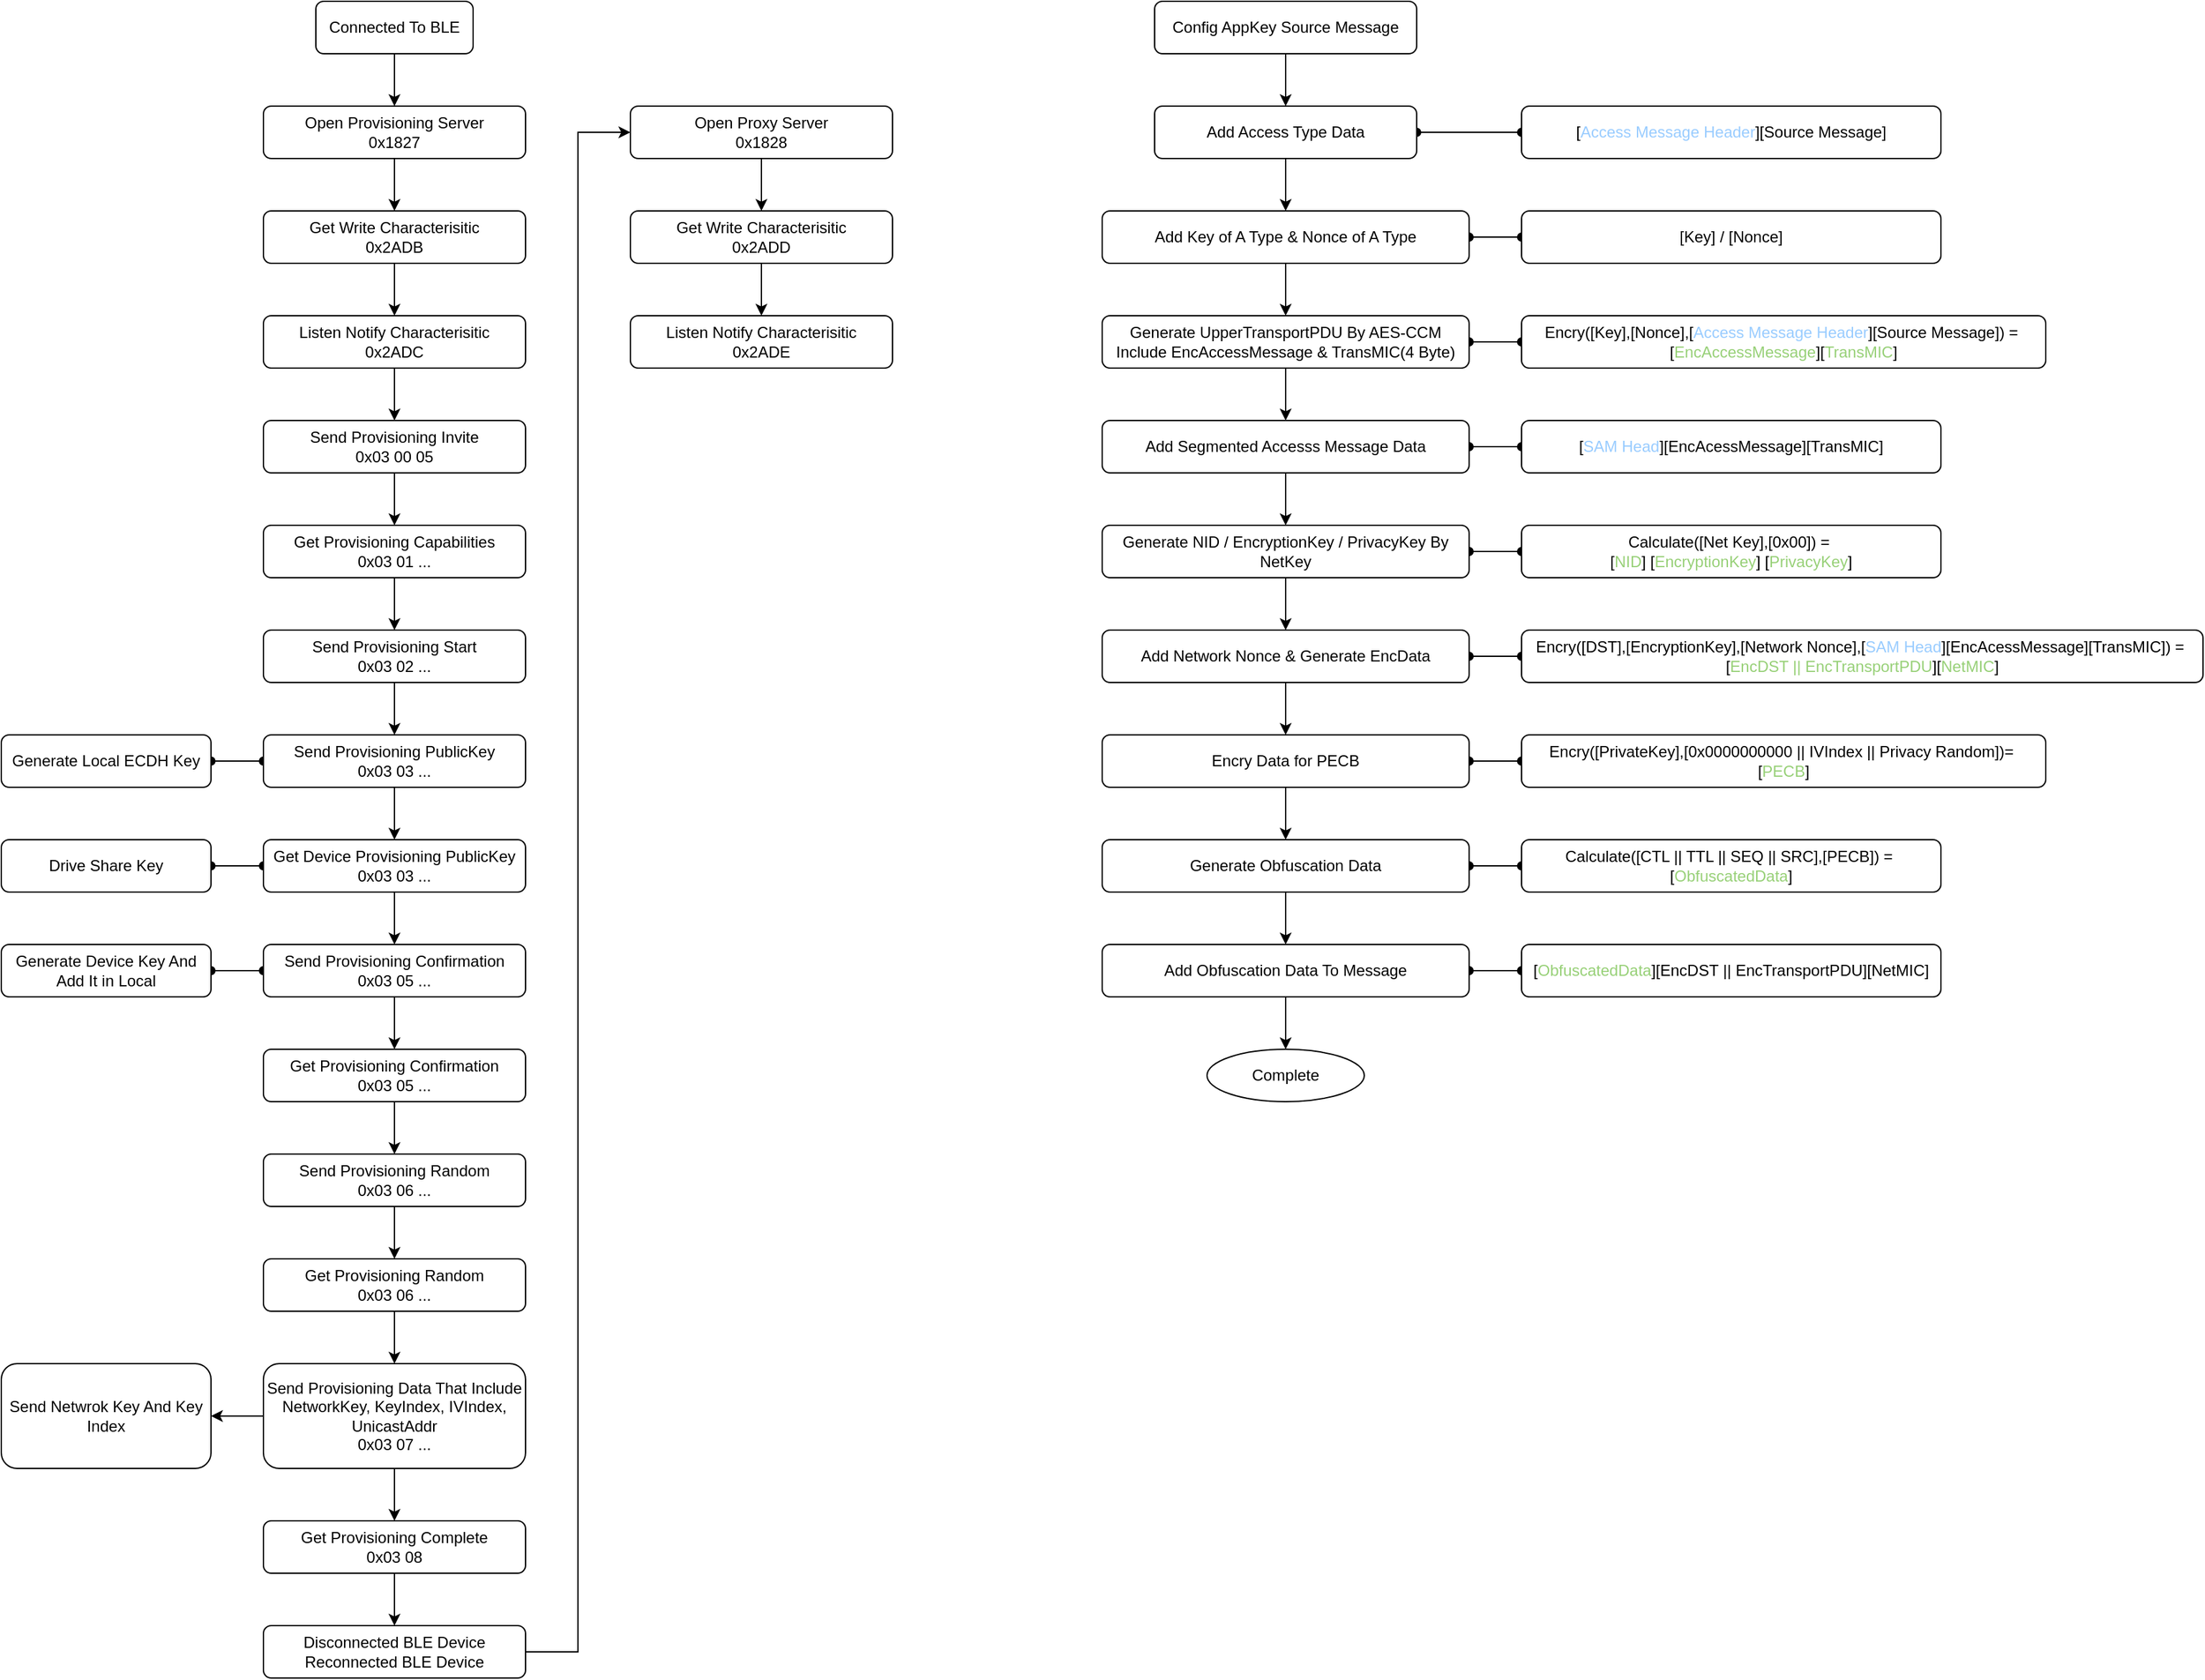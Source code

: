 <mxfile version="22.1.11" type="device">
  <diagram name="第 1 页" id="60HPmYtd-5so6PEApeRl">
    <mxGraphModel dx="1105" dy="654" grid="1" gridSize="10" guides="1" tooltips="1" connect="1" arrows="1" fold="1" page="1" pageScale="1" pageWidth="10000" pageHeight="5000" math="0" shadow="0">
      <root>
        <mxCell id="0" />
        <mxCell id="1" parent="0" />
        <mxCell id="zaGMkCG-aYDxy_3N5J1q-3" value="" style="edgeStyle=orthogonalEdgeStyle;rounded=0;orthogonalLoop=1;jettySize=auto;html=1;" edge="1" parent="1" source="zaGMkCG-aYDxy_3N5J1q-1" target="zaGMkCG-aYDxy_3N5J1q-2">
          <mxGeometry relative="1" as="geometry" />
        </mxCell>
        <mxCell id="zaGMkCG-aYDxy_3N5J1q-1" value="Connected To BLE" style="rounded=1;whiteSpace=wrap;html=1;" vertex="1" parent="1">
          <mxGeometry x="440" y="120" width="120" height="40" as="geometry" />
        </mxCell>
        <mxCell id="zaGMkCG-aYDxy_3N5J1q-5" value="" style="edgeStyle=orthogonalEdgeStyle;rounded=0;orthogonalLoop=1;jettySize=auto;html=1;" edge="1" parent="1" source="zaGMkCG-aYDxy_3N5J1q-2" target="zaGMkCG-aYDxy_3N5J1q-4">
          <mxGeometry relative="1" as="geometry" />
        </mxCell>
        <mxCell id="zaGMkCG-aYDxy_3N5J1q-2" value="Open Provisioning Server&lt;br&gt;0x1827" style="whiteSpace=wrap;html=1;rounded=1;" vertex="1" parent="1">
          <mxGeometry x="400" y="200" width="200" height="40" as="geometry" />
        </mxCell>
        <mxCell id="zaGMkCG-aYDxy_3N5J1q-7" value="" style="edgeStyle=orthogonalEdgeStyle;rounded=0;orthogonalLoop=1;jettySize=auto;html=1;" edge="1" parent="1" source="zaGMkCG-aYDxy_3N5J1q-4" target="zaGMkCG-aYDxy_3N5J1q-6">
          <mxGeometry relative="1" as="geometry" />
        </mxCell>
        <mxCell id="zaGMkCG-aYDxy_3N5J1q-4" value="Get Write Characterisitic&lt;br&gt;0x2ADB" style="whiteSpace=wrap;html=1;rounded=1;" vertex="1" parent="1">
          <mxGeometry x="400" y="280" width="200" height="40" as="geometry" />
        </mxCell>
        <mxCell id="zaGMkCG-aYDxy_3N5J1q-9" value="" style="edgeStyle=orthogonalEdgeStyle;rounded=0;orthogonalLoop=1;jettySize=auto;html=1;" edge="1" parent="1" source="zaGMkCG-aYDxy_3N5J1q-6" target="zaGMkCG-aYDxy_3N5J1q-8">
          <mxGeometry relative="1" as="geometry" />
        </mxCell>
        <mxCell id="zaGMkCG-aYDxy_3N5J1q-6" value="Listen Notify Characterisitic&lt;br&gt;0x2ADC" style="whiteSpace=wrap;html=1;rounded=1;" vertex="1" parent="1">
          <mxGeometry x="400" y="360" width="200" height="40" as="geometry" />
        </mxCell>
        <mxCell id="zaGMkCG-aYDxy_3N5J1q-11" value="" style="edgeStyle=orthogonalEdgeStyle;rounded=0;orthogonalLoop=1;jettySize=auto;html=1;" edge="1" parent="1" source="zaGMkCG-aYDxy_3N5J1q-8" target="zaGMkCG-aYDxy_3N5J1q-10">
          <mxGeometry relative="1" as="geometry" />
        </mxCell>
        <mxCell id="zaGMkCG-aYDxy_3N5J1q-8" value="Send Provisioning Invite&lt;br&gt;0x03 00 05" style="whiteSpace=wrap;html=1;rounded=1;" vertex="1" parent="1">
          <mxGeometry x="400" y="440" width="200" height="40" as="geometry" />
        </mxCell>
        <mxCell id="zaGMkCG-aYDxy_3N5J1q-13" value="" style="edgeStyle=orthogonalEdgeStyle;rounded=0;orthogonalLoop=1;jettySize=auto;html=1;" edge="1" parent="1" source="zaGMkCG-aYDxy_3N5J1q-10" target="zaGMkCG-aYDxy_3N5J1q-12">
          <mxGeometry relative="1" as="geometry" />
        </mxCell>
        <mxCell id="zaGMkCG-aYDxy_3N5J1q-10" value="Get Provisioning Capabilities&lt;br&gt;0x03 01 ..." style="whiteSpace=wrap;html=1;rounded=1;" vertex="1" parent="1">
          <mxGeometry x="400" y="520" width="200" height="40" as="geometry" />
        </mxCell>
        <mxCell id="zaGMkCG-aYDxy_3N5J1q-15" value="" style="edgeStyle=orthogonalEdgeStyle;rounded=0;orthogonalLoop=1;jettySize=auto;html=1;" edge="1" parent="1" source="zaGMkCG-aYDxy_3N5J1q-12" target="zaGMkCG-aYDxy_3N5J1q-14">
          <mxGeometry relative="1" as="geometry" />
        </mxCell>
        <mxCell id="zaGMkCG-aYDxy_3N5J1q-12" value="Send Provisioning Start&lt;br&gt;0x03 02 ..." style="whiteSpace=wrap;html=1;rounded=1;" vertex="1" parent="1">
          <mxGeometry x="400" y="600" width="200" height="40" as="geometry" />
        </mxCell>
        <mxCell id="zaGMkCG-aYDxy_3N5J1q-17" value="" style="edgeStyle=orthogonalEdgeStyle;rounded=0;orthogonalLoop=1;jettySize=auto;html=1;" edge="1" parent="1" source="zaGMkCG-aYDxy_3N5J1q-14" target="zaGMkCG-aYDxy_3N5J1q-16">
          <mxGeometry relative="1" as="geometry" />
        </mxCell>
        <mxCell id="zaGMkCG-aYDxy_3N5J1q-41" value="" style="edgeStyle=orthogonalEdgeStyle;rounded=0;orthogonalLoop=1;jettySize=auto;html=1;endArrow=oval;endFill=1;startArrow=oval;startFill=1;" edge="1" parent="1" source="zaGMkCG-aYDxy_3N5J1q-14" target="zaGMkCG-aYDxy_3N5J1q-40">
          <mxGeometry relative="1" as="geometry" />
        </mxCell>
        <mxCell id="zaGMkCG-aYDxy_3N5J1q-14" value="Send Provisioning PublicKey&lt;br&gt;0x03 03 ..." style="whiteSpace=wrap;html=1;rounded=1;" vertex="1" parent="1">
          <mxGeometry x="400" y="680" width="200" height="40" as="geometry" />
        </mxCell>
        <mxCell id="zaGMkCG-aYDxy_3N5J1q-19" value="" style="edgeStyle=orthogonalEdgeStyle;rounded=0;orthogonalLoop=1;jettySize=auto;html=1;" edge="1" parent="1" source="zaGMkCG-aYDxy_3N5J1q-16" target="zaGMkCG-aYDxy_3N5J1q-18">
          <mxGeometry relative="1" as="geometry" />
        </mxCell>
        <mxCell id="zaGMkCG-aYDxy_3N5J1q-43" value="" style="edgeStyle=orthogonalEdgeStyle;rounded=0;orthogonalLoop=1;jettySize=auto;html=1;startArrow=oval;startFill=1;endArrow=oval;endFill=1;" edge="1" parent="1" source="zaGMkCG-aYDxy_3N5J1q-16" target="zaGMkCG-aYDxy_3N5J1q-42">
          <mxGeometry relative="1" as="geometry" />
        </mxCell>
        <mxCell id="zaGMkCG-aYDxy_3N5J1q-16" value="Get Device Provisioning PublicKey&lt;br&gt;0x03 03 ..." style="whiteSpace=wrap;html=1;rounded=1;" vertex="1" parent="1">
          <mxGeometry x="400" y="760" width="200" height="40" as="geometry" />
        </mxCell>
        <mxCell id="zaGMkCG-aYDxy_3N5J1q-21" value="" style="edgeStyle=orthogonalEdgeStyle;rounded=0;orthogonalLoop=1;jettySize=auto;html=1;" edge="1" parent="1" source="zaGMkCG-aYDxy_3N5J1q-18" target="zaGMkCG-aYDxy_3N5J1q-20">
          <mxGeometry relative="1" as="geometry" />
        </mxCell>
        <mxCell id="zaGMkCG-aYDxy_3N5J1q-45" value="" style="edgeStyle=orthogonalEdgeStyle;rounded=0;orthogonalLoop=1;jettySize=auto;html=1;startArrow=oval;startFill=1;endArrow=oval;endFill=1;" edge="1" parent="1" source="zaGMkCG-aYDxy_3N5J1q-18" target="zaGMkCG-aYDxy_3N5J1q-44">
          <mxGeometry relative="1" as="geometry" />
        </mxCell>
        <mxCell id="zaGMkCG-aYDxy_3N5J1q-18" value="Send Provisioning Confirmation&lt;br&gt;0x03 05 ..." style="whiteSpace=wrap;html=1;rounded=1;" vertex="1" parent="1">
          <mxGeometry x="400" y="840" width="200" height="40" as="geometry" />
        </mxCell>
        <mxCell id="zaGMkCG-aYDxy_3N5J1q-23" value="" style="edgeStyle=orthogonalEdgeStyle;rounded=0;orthogonalLoop=1;jettySize=auto;html=1;" edge="1" parent="1" source="zaGMkCG-aYDxy_3N5J1q-20" target="zaGMkCG-aYDxy_3N5J1q-22">
          <mxGeometry relative="1" as="geometry" />
        </mxCell>
        <mxCell id="zaGMkCG-aYDxy_3N5J1q-20" value="Get Provisioning Confirmation&lt;br&gt;0x03 05 ..." style="whiteSpace=wrap;html=1;rounded=1;" vertex="1" parent="1">
          <mxGeometry x="400" y="920" width="200" height="40" as="geometry" />
        </mxCell>
        <mxCell id="zaGMkCG-aYDxy_3N5J1q-25" value="" style="edgeStyle=orthogonalEdgeStyle;rounded=0;orthogonalLoop=1;jettySize=auto;html=1;" edge="1" parent="1" source="zaGMkCG-aYDxy_3N5J1q-22" target="zaGMkCG-aYDxy_3N5J1q-24">
          <mxGeometry relative="1" as="geometry" />
        </mxCell>
        <mxCell id="zaGMkCG-aYDxy_3N5J1q-22" value="Send Provisioning Random&lt;br&gt;0x03 06 ..." style="whiteSpace=wrap;html=1;rounded=1;" vertex="1" parent="1">
          <mxGeometry x="400" y="1000" width="200" height="40" as="geometry" />
        </mxCell>
        <mxCell id="zaGMkCG-aYDxy_3N5J1q-27" value="" style="edgeStyle=orthogonalEdgeStyle;rounded=0;orthogonalLoop=1;jettySize=auto;html=1;" edge="1" parent="1" source="zaGMkCG-aYDxy_3N5J1q-24" target="zaGMkCG-aYDxy_3N5J1q-26">
          <mxGeometry relative="1" as="geometry" />
        </mxCell>
        <mxCell id="zaGMkCG-aYDxy_3N5J1q-24" value="Get Provisioning Random&lt;br&gt;0x03 06 ..." style="whiteSpace=wrap;html=1;rounded=1;" vertex="1" parent="1">
          <mxGeometry x="400" y="1080" width="200" height="40" as="geometry" />
        </mxCell>
        <mxCell id="zaGMkCG-aYDxy_3N5J1q-29" value="" style="edgeStyle=orthogonalEdgeStyle;rounded=0;orthogonalLoop=1;jettySize=auto;html=1;" edge="1" parent="1" source="zaGMkCG-aYDxy_3N5J1q-26" target="zaGMkCG-aYDxy_3N5J1q-28">
          <mxGeometry relative="1" as="geometry" />
        </mxCell>
        <mxCell id="zaGMkCG-aYDxy_3N5J1q-47" value="" style="edgeStyle=orthogonalEdgeStyle;rounded=0;orthogonalLoop=1;jettySize=auto;html=1;" edge="1" parent="1" source="zaGMkCG-aYDxy_3N5J1q-26" target="zaGMkCG-aYDxy_3N5J1q-46">
          <mxGeometry relative="1" as="geometry" />
        </mxCell>
        <mxCell id="zaGMkCG-aYDxy_3N5J1q-26" value="Send Provisioning Data That Include NetworkKey, KeyIndex, IVIndex, UnicastAddr&lt;br&gt;0x03 07 ..." style="whiteSpace=wrap;html=1;rounded=1;" vertex="1" parent="1">
          <mxGeometry x="400" y="1160" width="200" height="80" as="geometry" />
        </mxCell>
        <mxCell id="zaGMkCG-aYDxy_3N5J1q-31" value="" style="edgeStyle=orthogonalEdgeStyle;rounded=0;orthogonalLoop=1;jettySize=auto;html=1;" edge="1" parent="1" source="zaGMkCG-aYDxy_3N5J1q-28" target="zaGMkCG-aYDxy_3N5J1q-30">
          <mxGeometry relative="1" as="geometry" />
        </mxCell>
        <mxCell id="zaGMkCG-aYDxy_3N5J1q-28" value="Get Provisioning Complete&lt;br&gt;0x03 08" style="whiteSpace=wrap;html=1;rounded=1;" vertex="1" parent="1">
          <mxGeometry x="400" y="1280" width="200" height="40" as="geometry" />
        </mxCell>
        <mxCell id="zaGMkCG-aYDxy_3N5J1q-33" value="" style="edgeStyle=orthogonalEdgeStyle;rounded=0;orthogonalLoop=1;jettySize=auto;html=1;" edge="1" parent="1" source="zaGMkCG-aYDxy_3N5J1q-30" target="zaGMkCG-aYDxy_3N5J1q-32">
          <mxGeometry relative="1" as="geometry">
            <Array as="points">
              <mxPoint x="640" y="1380" />
              <mxPoint x="640" y="220" />
            </Array>
          </mxGeometry>
        </mxCell>
        <mxCell id="zaGMkCG-aYDxy_3N5J1q-30" value="Disconnected BLE Device&lt;br&gt;Reconnected BLE Device" style="whiteSpace=wrap;html=1;rounded=1;" vertex="1" parent="1">
          <mxGeometry x="400" y="1360" width="200" height="40" as="geometry" />
        </mxCell>
        <mxCell id="zaGMkCG-aYDxy_3N5J1q-35" value="" style="edgeStyle=orthogonalEdgeStyle;rounded=0;orthogonalLoop=1;jettySize=auto;html=1;" edge="1" parent="1" source="zaGMkCG-aYDxy_3N5J1q-32" target="zaGMkCG-aYDxy_3N5J1q-34">
          <mxGeometry relative="1" as="geometry" />
        </mxCell>
        <mxCell id="zaGMkCG-aYDxy_3N5J1q-32" value="Open Proxy Server&lt;br&gt;0x1828" style="whiteSpace=wrap;html=1;rounded=1;" vertex="1" parent="1">
          <mxGeometry x="680" y="200" width="200" height="40" as="geometry" />
        </mxCell>
        <mxCell id="zaGMkCG-aYDxy_3N5J1q-37" value="" style="edgeStyle=orthogonalEdgeStyle;rounded=0;orthogonalLoop=1;jettySize=auto;html=1;" edge="1" parent="1" source="zaGMkCG-aYDxy_3N5J1q-34" target="zaGMkCG-aYDxy_3N5J1q-36">
          <mxGeometry relative="1" as="geometry" />
        </mxCell>
        <mxCell id="zaGMkCG-aYDxy_3N5J1q-34" value="Get Write Characterisitic&lt;br&gt;0x2ADD" style="whiteSpace=wrap;html=1;rounded=1;" vertex="1" parent="1">
          <mxGeometry x="680" y="280" width="200" height="40" as="geometry" />
        </mxCell>
        <mxCell id="zaGMkCG-aYDxy_3N5J1q-36" value="Listen Notify Characterisitic&lt;br&gt;0x2ADE" style="whiteSpace=wrap;html=1;rounded=1;" vertex="1" parent="1">
          <mxGeometry x="680" y="360" width="200" height="40" as="geometry" />
        </mxCell>
        <mxCell id="zaGMkCG-aYDxy_3N5J1q-40" value="Generate Local ECDH Key" style="rounded=1;whiteSpace=wrap;html=1;" vertex="1" parent="1">
          <mxGeometry x="200" y="680" width="160" height="40" as="geometry" />
        </mxCell>
        <mxCell id="zaGMkCG-aYDxy_3N5J1q-42" value="Drive Share Key" style="whiteSpace=wrap;html=1;rounded=1;" vertex="1" parent="1">
          <mxGeometry x="200" y="760" width="160" height="40" as="geometry" />
        </mxCell>
        <mxCell id="zaGMkCG-aYDxy_3N5J1q-44" value="Generate Device Key And Add It in Local" style="whiteSpace=wrap;html=1;rounded=1;" vertex="1" parent="1">
          <mxGeometry x="200" y="840" width="160" height="40" as="geometry" />
        </mxCell>
        <mxCell id="zaGMkCG-aYDxy_3N5J1q-46" value="Send Netwrok Key And Key Index" style="whiteSpace=wrap;html=1;rounded=1;" vertex="1" parent="1">
          <mxGeometry x="200" y="1160" width="160" height="80" as="geometry" />
        </mxCell>
        <mxCell id="zaGMkCG-aYDxy_3N5J1q-61" value="" style="edgeStyle=orthogonalEdgeStyle;rounded=0;orthogonalLoop=1;jettySize=auto;html=1;" edge="1" parent="1" source="zaGMkCG-aYDxy_3N5J1q-48" target="zaGMkCG-aYDxy_3N5J1q-60">
          <mxGeometry relative="1" as="geometry" />
        </mxCell>
        <mxCell id="zaGMkCG-aYDxy_3N5J1q-48" value="Config AppKey Source Message" style="rounded=1;whiteSpace=wrap;html=1;" vertex="1" parent="1">
          <mxGeometry x="1080" y="120" width="200" height="40" as="geometry" />
        </mxCell>
        <mxCell id="zaGMkCG-aYDxy_3N5J1q-52" value="" style="edgeStyle=orthogonalEdgeStyle;rounded=0;orthogonalLoop=1;jettySize=auto;html=1;" edge="1" parent="1" source="zaGMkCG-aYDxy_3N5J1q-49" target="zaGMkCG-aYDxy_3N5J1q-51">
          <mxGeometry relative="1" as="geometry" />
        </mxCell>
        <mxCell id="zaGMkCG-aYDxy_3N5J1q-64" value="" style="edgeStyle=orthogonalEdgeStyle;rounded=0;orthogonalLoop=1;jettySize=auto;html=1;startArrow=oval;startFill=1;endArrow=oval;endFill=1;" edge="1" parent="1" source="zaGMkCG-aYDxy_3N5J1q-49" target="zaGMkCG-aYDxy_3N5J1q-58">
          <mxGeometry relative="1" as="geometry" />
        </mxCell>
        <mxCell id="zaGMkCG-aYDxy_3N5J1q-49" value="Add Key of A Type &amp;amp; Nonce of A Type" style="whiteSpace=wrap;html=1;rounded=1;" vertex="1" parent="1">
          <mxGeometry x="1040" y="280" width="280" height="40" as="geometry" />
        </mxCell>
        <mxCell id="zaGMkCG-aYDxy_3N5J1q-54" value="" style="edgeStyle=orthogonalEdgeStyle;rounded=0;orthogonalLoop=1;jettySize=auto;html=1;" edge="1" parent="1" source="zaGMkCG-aYDxy_3N5J1q-51" target="zaGMkCG-aYDxy_3N5J1q-53">
          <mxGeometry relative="1" as="geometry" />
        </mxCell>
        <mxCell id="zaGMkCG-aYDxy_3N5J1q-66" value="" style="edgeStyle=orthogonalEdgeStyle;rounded=0;orthogonalLoop=1;jettySize=auto;html=1;startArrow=oval;startFill=1;endArrow=oval;endFill=1;" edge="1" parent="1" source="zaGMkCG-aYDxy_3N5J1q-51" target="zaGMkCG-aYDxy_3N5J1q-65">
          <mxGeometry relative="1" as="geometry" />
        </mxCell>
        <mxCell id="zaGMkCG-aYDxy_3N5J1q-51" value="Generate UpperTransportPDU By AES-CCM&lt;br&gt;Include EncAccessMessage &amp;amp; TransMIC(4 Byte)" style="whiteSpace=wrap;html=1;rounded=1;" vertex="1" parent="1">
          <mxGeometry x="1040" y="360" width="280" height="40" as="geometry" />
        </mxCell>
        <mxCell id="zaGMkCG-aYDxy_3N5J1q-68" value="" style="edgeStyle=orthogonalEdgeStyle;rounded=0;orthogonalLoop=1;jettySize=auto;html=1;startArrow=oval;startFill=1;endArrow=oval;endFill=1;" edge="1" parent="1" source="zaGMkCG-aYDxy_3N5J1q-53" target="zaGMkCG-aYDxy_3N5J1q-67">
          <mxGeometry relative="1" as="geometry" />
        </mxCell>
        <mxCell id="zaGMkCG-aYDxy_3N5J1q-70" value="" style="edgeStyle=orthogonalEdgeStyle;rounded=0;orthogonalLoop=1;jettySize=auto;html=1;" edge="1" parent="1" source="zaGMkCG-aYDxy_3N5J1q-53" target="zaGMkCG-aYDxy_3N5J1q-69">
          <mxGeometry relative="1" as="geometry" />
        </mxCell>
        <mxCell id="zaGMkCG-aYDxy_3N5J1q-53" value="Add&amp;nbsp;Segmented Accesss Message Data" style="whiteSpace=wrap;html=1;rounded=1;" vertex="1" parent="1">
          <mxGeometry x="1040" y="440" width="280" height="40" as="geometry" />
        </mxCell>
        <mxCell id="zaGMkCG-aYDxy_3N5J1q-63" value="" style="edgeStyle=orthogonalEdgeStyle;rounded=0;orthogonalLoop=1;jettySize=auto;html=1;startArrow=oval;startFill=1;endArrow=oval;endFill=1;" edge="1" parent="1" source="zaGMkCG-aYDxy_3N5J1q-60" target="zaGMkCG-aYDxy_3N5J1q-55">
          <mxGeometry relative="1" as="geometry" />
        </mxCell>
        <mxCell id="zaGMkCG-aYDxy_3N5J1q-55" value="[&lt;font color=&quot;#99ccff&quot;&gt;Access Message Header&lt;/font&gt;][Source Message]" style="whiteSpace=wrap;html=1;rounded=1;" vertex="1" parent="1">
          <mxGeometry x="1360" y="200" width="320" height="40" as="geometry" />
        </mxCell>
        <mxCell id="zaGMkCG-aYDxy_3N5J1q-58" value="[Key] / [Nonce]" style="whiteSpace=wrap;html=1;rounded=1;" vertex="1" parent="1">
          <mxGeometry x="1360" y="280" width="320" height="40" as="geometry" />
        </mxCell>
        <mxCell id="zaGMkCG-aYDxy_3N5J1q-62" value="" style="edgeStyle=orthogonalEdgeStyle;rounded=0;orthogonalLoop=1;jettySize=auto;html=1;" edge="1" parent="1" source="zaGMkCG-aYDxy_3N5J1q-60" target="zaGMkCG-aYDxy_3N5J1q-49">
          <mxGeometry relative="1" as="geometry" />
        </mxCell>
        <mxCell id="zaGMkCG-aYDxy_3N5J1q-60" value="Add Access Type Data" style="whiteSpace=wrap;html=1;rounded=1;" vertex="1" parent="1">
          <mxGeometry x="1080" y="200" width="200" height="40" as="geometry" />
        </mxCell>
        <mxCell id="zaGMkCG-aYDxy_3N5J1q-65" value="Encry([Key],[Nonce],[&lt;font style=&quot;border-color: var(--border-color);&quot; color=&quot;#99ccff&quot;&gt;Access Message Header&lt;/font&gt;][Source Message]) =&amp;nbsp;&lt;br style=&quot;border-color: var(--border-color);&quot;&gt;[&lt;font color=&quot;#97d077&quot;&gt;EncAccessMessage&lt;/font&gt;][&lt;font color=&quot;#97d077&quot;&gt;TransMIC&lt;/font&gt;]" style="whiteSpace=wrap;html=1;rounded=1;" vertex="1" parent="1">
          <mxGeometry x="1360" y="360" width="400" height="40" as="geometry" />
        </mxCell>
        <mxCell id="zaGMkCG-aYDxy_3N5J1q-67" value="[&lt;font color=&quot;#99ccff&quot;&gt;SAM Head&lt;/font&gt;][EncAcessMessage][TransMIC]" style="whiteSpace=wrap;html=1;rounded=1;" vertex="1" parent="1">
          <mxGeometry x="1360" y="440" width="320" height="40" as="geometry" />
        </mxCell>
        <mxCell id="zaGMkCG-aYDxy_3N5J1q-72" value="" style="edgeStyle=orthogonalEdgeStyle;rounded=0;orthogonalLoop=1;jettySize=auto;html=1;" edge="1" parent="1" source="zaGMkCG-aYDxy_3N5J1q-69" target="zaGMkCG-aYDxy_3N5J1q-71">
          <mxGeometry relative="1" as="geometry" />
        </mxCell>
        <mxCell id="zaGMkCG-aYDxy_3N5J1q-78" value="" style="edgeStyle=orthogonalEdgeStyle;rounded=0;orthogonalLoop=1;jettySize=auto;html=1;endArrow=oval;endFill=1;startArrow=oval;startFill=1;" edge="1" parent="1" source="zaGMkCG-aYDxy_3N5J1q-69" target="zaGMkCG-aYDxy_3N5J1q-77">
          <mxGeometry relative="1" as="geometry" />
        </mxCell>
        <mxCell id="zaGMkCG-aYDxy_3N5J1q-69" value="Generate NID / EncryptionKey / PrivacyKey By&lt;br&gt;NetKey" style="whiteSpace=wrap;html=1;rounded=1;" vertex="1" parent="1">
          <mxGeometry x="1040" y="520" width="280" height="40" as="geometry" />
        </mxCell>
        <mxCell id="zaGMkCG-aYDxy_3N5J1q-74" value="" style="edgeStyle=orthogonalEdgeStyle;rounded=0;orthogonalLoop=1;jettySize=auto;html=1;startArrow=oval;startFill=1;endArrow=oval;endFill=1;" edge="1" parent="1" source="zaGMkCG-aYDxy_3N5J1q-71" target="zaGMkCG-aYDxy_3N5J1q-73">
          <mxGeometry relative="1" as="geometry" />
        </mxCell>
        <mxCell id="zaGMkCG-aYDxy_3N5J1q-76" value="" style="edgeStyle=orthogonalEdgeStyle;rounded=0;orthogonalLoop=1;jettySize=auto;html=1;" edge="1" parent="1" source="zaGMkCG-aYDxy_3N5J1q-71" target="zaGMkCG-aYDxy_3N5J1q-75">
          <mxGeometry relative="1" as="geometry" />
        </mxCell>
        <mxCell id="zaGMkCG-aYDxy_3N5J1q-71" value="Add Network Nonce &amp;amp; Generate EncData" style="whiteSpace=wrap;html=1;rounded=1;" vertex="1" parent="1">
          <mxGeometry x="1040" y="600" width="280" height="40" as="geometry" />
        </mxCell>
        <mxCell id="zaGMkCG-aYDxy_3N5J1q-73" value="Encry([DST],[EncryptionKey],[Network Nonce],[&lt;font style=&quot;border-color: var(--border-color);&quot; color=&quot;#99ccff&quot;&gt;SAM Head&lt;/font&gt;][EncAcessMessage][TransMIC]) =&amp;nbsp;&lt;br&gt;[&lt;font color=&quot;#97d077&quot;&gt;EncDST&lt;/font&gt; &lt;font color=&quot;#97d077&quot;&gt;|| EncTransportPDU&lt;/font&gt;][&lt;font color=&quot;#97d077&quot;&gt;NetMIC&lt;/font&gt;]" style="whiteSpace=wrap;html=1;rounded=1;" vertex="1" parent="1">
          <mxGeometry x="1360" y="600" width="520" height="40" as="geometry" />
        </mxCell>
        <mxCell id="zaGMkCG-aYDxy_3N5J1q-80" value="" style="edgeStyle=orthogonalEdgeStyle;rounded=0;orthogonalLoop=1;jettySize=auto;html=1;endArrow=oval;endFill=1;startArrow=oval;startFill=1;" edge="1" parent="1" source="zaGMkCG-aYDxy_3N5J1q-75" target="zaGMkCG-aYDxy_3N5J1q-79">
          <mxGeometry relative="1" as="geometry" />
        </mxCell>
        <mxCell id="zaGMkCG-aYDxy_3N5J1q-82" value="" style="edgeStyle=orthogonalEdgeStyle;rounded=0;orthogonalLoop=1;jettySize=auto;html=1;" edge="1" parent="1" source="zaGMkCG-aYDxy_3N5J1q-75" target="zaGMkCG-aYDxy_3N5J1q-81">
          <mxGeometry relative="1" as="geometry" />
        </mxCell>
        <mxCell id="zaGMkCG-aYDxy_3N5J1q-75" value="Encry Data for PECB" style="whiteSpace=wrap;html=1;rounded=1;" vertex="1" parent="1">
          <mxGeometry x="1040" y="680" width="280" height="40" as="geometry" />
        </mxCell>
        <mxCell id="zaGMkCG-aYDxy_3N5J1q-77" value="Calculate([Net Key],[0x00]) =&amp;nbsp;&lt;br&gt;[&lt;font color=&quot;#97d077&quot;&gt;NID&lt;/font&gt;] [&lt;font color=&quot;#97d077&quot;&gt;EncryptionKey&lt;/font&gt;] [&lt;font color=&quot;#97d077&quot;&gt;PrivacyKey&lt;/font&gt;]" style="whiteSpace=wrap;html=1;rounded=1;" vertex="1" parent="1">
          <mxGeometry x="1360" y="520" width="320" height="40" as="geometry" />
        </mxCell>
        <mxCell id="zaGMkCG-aYDxy_3N5J1q-79" value="Encry([PrivateKey],[0x0000000000 || IVIndex || Privacy Random])=&amp;nbsp;&lt;br&gt;[&lt;font color=&quot;#97d077&quot;&gt;PECB&lt;/font&gt;]" style="whiteSpace=wrap;html=1;rounded=1;" vertex="1" parent="1">
          <mxGeometry x="1360" y="680" width="400" height="40" as="geometry" />
        </mxCell>
        <mxCell id="zaGMkCG-aYDxy_3N5J1q-84" value="" style="edgeStyle=orthogonalEdgeStyle;rounded=0;orthogonalLoop=1;jettySize=auto;html=1;startArrow=oval;startFill=1;endArrow=oval;endFill=1;" edge="1" parent="1" source="zaGMkCG-aYDxy_3N5J1q-81" target="zaGMkCG-aYDxy_3N5J1q-83">
          <mxGeometry relative="1" as="geometry" />
        </mxCell>
        <mxCell id="zaGMkCG-aYDxy_3N5J1q-86" value="" style="edgeStyle=orthogonalEdgeStyle;rounded=0;orthogonalLoop=1;jettySize=auto;html=1;" edge="1" parent="1" source="zaGMkCG-aYDxy_3N5J1q-81" target="zaGMkCG-aYDxy_3N5J1q-85">
          <mxGeometry relative="1" as="geometry" />
        </mxCell>
        <mxCell id="zaGMkCG-aYDxy_3N5J1q-81" value="Generate Obfuscation Data" style="whiteSpace=wrap;html=1;rounded=1;" vertex="1" parent="1">
          <mxGeometry x="1040" y="760" width="280" height="40" as="geometry" />
        </mxCell>
        <mxCell id="zaGMkCG-aYDxy_3N5J1q-83" value="Calculate([CTL || TTL || SEQ || SRC],[PECB]) =&amp;nbsp;&lt;br&gt;[&lt;font color=&quot;#97d077&quot;&gt;ObfuscatedData&lt;/font&gt;]" style="whiteSpace=wrap;html=1;rounded=1;" vertex="1" parent="1">
          <mxGeometry x="1360" y="760" width="320" height="40" as="geometry" />
        </mxCell>
        <mxCell id="zaGMkCG-aYDxy_3N5J1q-88" value="" style="edgeStyle=orthogonalEdgeStyle;rounded=0;orthogonalLoop=1;jettySize=auto;html=1;endArrow=oval;endFill=1;startArrow=oval;startFill=1;" edge="1" parent="1" source="zaGMkCG-aYDxy_3N5J1q-85" target="zaGMkCG-aYDxy_3N5J1q-87">
          <mxGeometry relative="1" as="geometry" />
        </mxCell>
        <mxCell id="zaGMkCG-aYDxy_3N5J1q-90" value="" style="edgeStyle=orthogonalEdgeStyle;rounded=0;orthogonalLoop=1;jettySize=auto;html=1;" edge="1" parent="1" source="zaGMkCG-aYDxy_3N5J1q-85" target="zaGMkCG-aYDxy_3N5J1q-89">
          <mxGeometry relative="1" as="geometry" />
        </mxCell>
        <mxCell id="zaGMkCG-aYDxy_3N5J1q-85" value="Add Obfuscation Data To Message" style="whiteSpace=wrap;html=1;rounded=1;" vertex="1" parent="1">
          <mxGeometry x="1040" y="840" width="280" height="40" as="geometry" />
        </mxCell>
        <mxCell id="zaGMkCG-aYDxy_3N5J1q-87" value="[&lt;font style=&quot;border-color: var(--border-color);&quot; color=&quot;#97d077&quot;&gt;ObfuscatedData&lt;/font&gt;][&lt;font style=&quot;border-color: var(--border-color);&quot;&gt;EncDST&lt;/font&gt;&amp;nbsp;&lt;font style=&quot;border-color: var(--border-color);&quot;&gt;|| EncTransportPDU&lt;/font&gt;][&lt;font style=&quot;border-color: var(--border-color);&quot;&gt;NetMIC&lt;/font&gt;]" style="whiteSpace=wrap;html=1;rounded=1;" vertex="1" parent="1">
          <mxGeometry x="1360" y="840" width="320" height="40" as="geometry" />
        </mxCell>
        <mxCell id="zaGMkCG-aYDxy_3N5J1q-89" value="Complete" style="ellipse;whiteSpace=wrap;html=1;rounded=1;" vertex="1" parent="1">
          <mxGeometry x="1120" y="920" width="120" height="40" as="geometry" />
        </mxCell>
      </root>
    </mxGraphModel>
  </diagram>
</mxfile>
